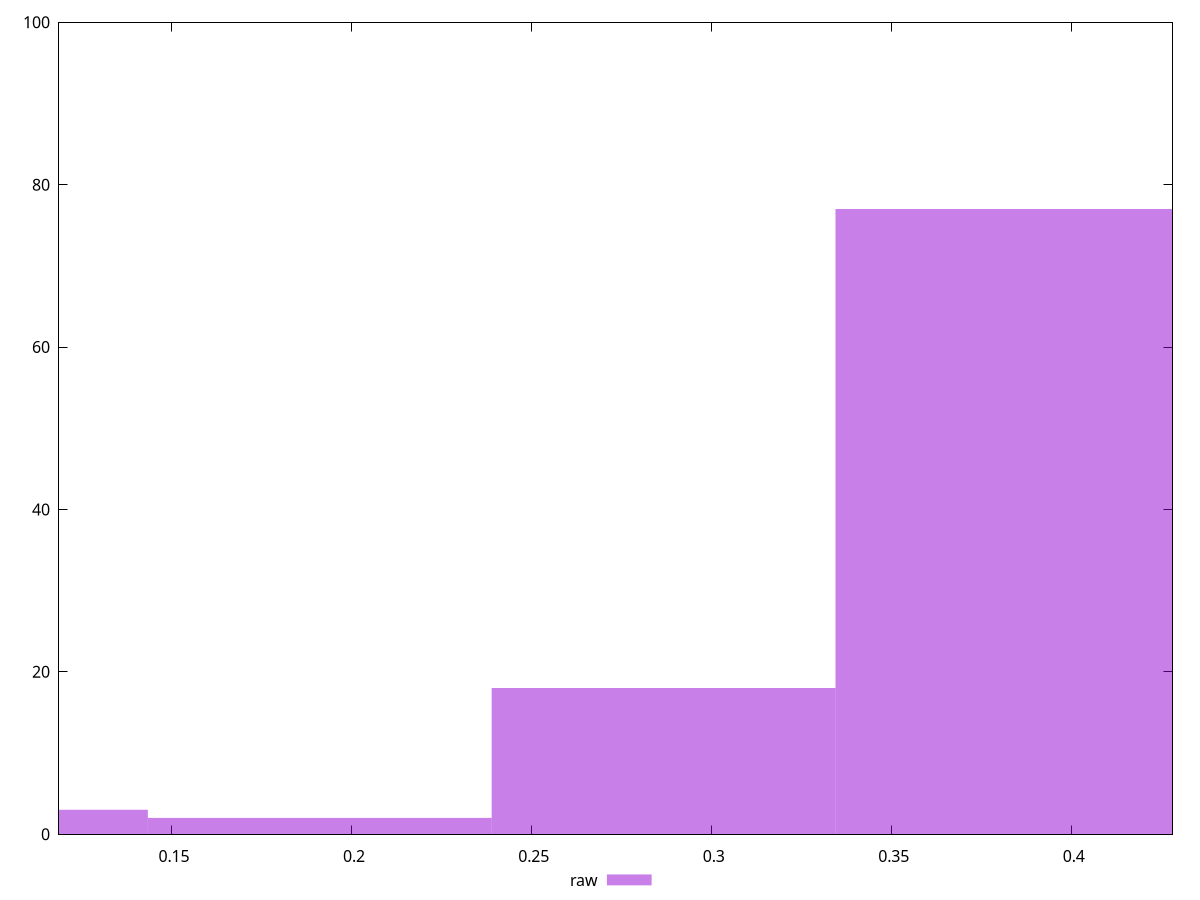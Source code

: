 reset

$raw <<EOF
0.28660535874093984 18
0.3821404783212531 77
0.09553511958031327 3
0.19107023916062654 2
EOF

set key outside below
set boxwidth 0.09553511958031327
set xrange [0.11861803456742022:0.4280119113064858]
set yrange [0:100]
set trange [0:100]
set style fill transparent solid 0.5 noborder
set terminal svg size 640, 490 enhanced background rgb 'white'
set output "reprap/meta/pScore/samples/pages+cached/raw/histogram.svg"

plot $raw title "raw" with boxes

reset
